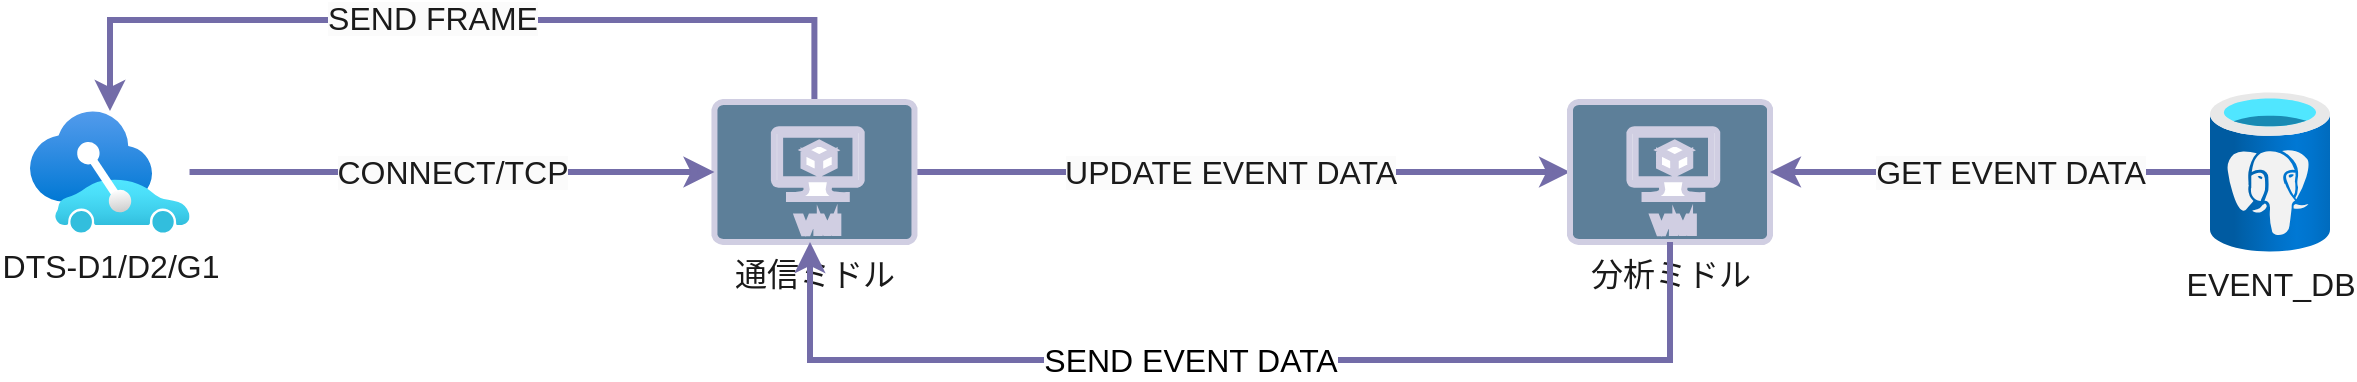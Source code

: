 <mxfile version="24.7.16" pages="2">
  <diagram name="V3-TTI" id="n_-BP2Z6rM-4rdSZ633D">
    <mxGraphModel dx="1386" dy="781" grid="1" gridSize="10" guides="1" tooltips="1" connect="1" arrows="1" fold="1" page="1" pageScale="1" pageWidth="827" pageHeight="1169" math="0" shadow="0">
      <root>
        <mxCell id="0" />
        <mxCell id="1" parent="0" />
        <mxCell id="bnF_GTkMxTmzhYA7cZSp-13" style="edgeStyle=orthogonalEdgeStyle;rounded=0;orthogonalLoop=1;jettySize=auto;html=1;startArrow=none;startFill=0;endArrow=classic;endFill=1;strokeWidth=3;strokeColor=#736CA8;labelBackgroundColor=none;fontColor=default;" edge="1" parent="1" source="bnF_GTkMxTmzhYA7cZSp-1" target="bnF_GTkMxTmzhYA7cZSp-2">
          <mxGeometry relative="1" as="geometry" />
        </mxCell>
        <mxCell id="inXvCIzL4LLcdNhoUwx0-1" value="&lt;span style=&quot;color: rgb(26, 26, 26); background-color: rgb(251, 251, 251);&quot;&gt;UPDATE EVENT DATA&lt;/span&gt;" style="edgeLabel;html=1;align=center;verticalAlign=middle;resizable=0;points=[];fontSize=16;" vertex="1" connectable="0" parent="bnF_GTkMxTmzhYA7cZSp-13">
          <mxGeometry x="-0.019" y="2" relative="1" as="geometry">
            <mxPoint x="-3" y="2" as="offset" />
          </mxGeometry>
        </mxCell>
        <mxCell id="bnF_GTkMxTmzhYA7cZSp-16" value="" style="edgeStyle=orthogonalEdgeStyle;rounded=0;orthogonalLoop=1;jettySize=auto;strokeWidth=3;strokeColor=#736CA8;labelBackgroundColor=none;fontColor=default;movable=1;resizable=1;rotatable=1;deletable=1;editable=1;locked=0;connectable=1;html=1;jumpStyle=none;jumpSize=3;flowAnimation=0;shadow=0;" edge="1" parent="1" source="bnF_GTkMxTmzhYA7cZSp-1" target="bnF_GTkMxTmzhYA7cZSp-10">
          <mxGeometry relative="1" as="geometry">
            <Array as="points">
              <mxPoint x="442" y="250" />
              <mxPoint x="90" y="250" />
            </Array>
          </mxGeometry>
        </mxCell>
        <mxCell id="inXvCIzL4LLcdNhoUwx0-7" value="&lt;span style=&quot;color: rgb(26, 26, 26); font-size: 16px; background-color: rgb(251, 251, 251);&quot;&gt;SEND FRAME&lt;/span&gt;" style="edgeLabel;html=1;align=center;verticalAlign=middle;resizable=0;points=[];" vertex="1" connectable="0" parent="bnF_GTkMxTmzhYA7cZSp-16">
          <mxGeometry x="0.059" y="-1" relative="1" as="geometry">
            <mxPoint as="offset" />
          </mxGeometry>
        </mxCell>
        <mxCell id="bnF_GTkMxTmzhYA7cZSp-1" value="通信ミドル" style="verticalLabelPosition=bottom;html=1;verticalAlign=top;align=center;strokeColor=#D0CEE2;fillColor=#5D7F99;shape=mxgraph.azure.virtual_machine;fontSize=16;strokeWidth=3;labelBackgroundColor=none;fontColor=#1A1A1A;rounded=0;" vertex="1" parent="1">
          <mxGeometry x="392.23" y="291" width="100" height="70" as="geometry" />
        </mxCell>
        <mxCell id="bnF_GTkMxTmzhYA7cZSp-2" value="分析ミドル" style="verticalLabelPosition=bottom;html=1;verticalAlign=top;align=center;strokeColor=#D0CEE2;fillColor=#5D7F99;shape=mxgraph.azure.virtual_machine;fontSize=16;strokeWidth=3;labelBackgroundColor=none;fontColor=#1A1A1A;rounded=0;" vertex="1" parent="1">
          <mxGeometry x="820" y="291" width="100" height="70" as="geometry" />
        </mxCell>
        <mxCell id="bnF_GTkMxTmzhYA7cZSp-9" style="edgeStyle=orthogonalEdgeStyle;rounded=0;orthogonalLoop=1;jettySize=auto;html=1;strokeWidth=3;strokeColor=#736CA8;labelBackgroundColor=none;fontColor=default;" edge="1" parent="1" source="bnF_GTkMxTmzhYA7cZSp-8" target="bnF_GTkMxTmzhYA7cZSp-2">
          <mxGeometry relative="1" as="geometry" />
        </mxCell>
        <mxCell id="inXvCIzL4LLcdNhoUwx0-5" value="&lt;span style=&quot;color: rgb(26, 26, 26); font-size: 16px; background-color: rgb(251, 251, 251);&quot;&gt;GET EVENT DATA&lt;/span&gt;" style="edgeLabel;html=1;align=center;verticalAlign=middle;resizable=0;points=[];" vertex="1" connectable="0" parent="bnF_GTkMxTmzhYA7cZSp-9">
          <mxGeometry y="-2" relative="1" as="geometry">
            <mxPoint x="10" y="2" as="offset" />
          </mxGeometry>
        </mxCell>
        <mxCell id="bnF_GTkMxTmzhYA7cZSp-8" value="EVENT_DB" style="image;aspect=fixed;html=1;points=[];align=center;fontSize=16;image=img/lib/azure2/databases/Azure_Database_PostgreSQL_Server.svg;strokeWidth=3;fillColor=#5D7F99;strokeColor=#D0CEE2;labelBackgroundColor=none;fontColor=#1A1A1A;rounded=0;" vertex="1" parent="1">
          <mxGeometry x="1140" y="286" width="60" height="80" as="geometry" />
        </mxCell>
        <mxCell id="bnF_GTkMxTmzhYA7cZSp-10" value="DTS-D1/D2/G1" style="image;aspect=fixed;html=1;points=[];align=center;fontSize=16;image=img/lib/azure2/other/Connected_Vehicle_Platform.svg;strokeWidth=3;fillColor=#5D7F99;strokeColor=#D0CEE2;labelBackgroundColor=none;fontColor=#1A1A1A;rounded=0;" vertex="1" parent="1">
          <mxGeometry x="50" y="295.5" width="79.77" height="61" as="geometry" />
        </mxCell>
        <mxCell id="bnF_GTkMxTmzhYA7cZSp-12" style="edgeStyle=orthogonalEdgeStyle;rounded=0;orthogonalLoop=1;jettySize=auto;html=1;entryX=0;entryY=0.5;entryDx=0;entryDy=0;entryPerimeter=0;strokeWidth=3;strokeColor=#736CA8;labelBackgroundColor=none;fontColor=default;" edge="1" parent="1" source="bnF_GTkMxTmzhYA7cZSp-10" target="bnF_GTkMxTmzhYA7cZSp-1">
          <mxGeometry relative="1" as="geometry" />
        </mxCell>
        <mxCell id="inXvCIzL4LLcdNhoUwx0-8" value="&lt;span style=&quot;color: rgb(26, 26, 26); font-size: 16px; background-color: rgb(251, 251, 251);&quot;&gt;CONNECT/TCP&lt;/span&gt;" style="edgeLabel;html=1;align=center;verticalAlign=middle;resizable=0;points=[];" vertex="1" connectable="0" parent="bnF_GTkMxTmzhYA7cZSp-12">
          <mxGeometry x="-0.114" relative="1" as="geometry">
            <mxPoint x="14" as="offset" />
          </mxGeometry>
        </mxCell>
        <mxCell id="3nwgfoT_hswRjVwzcz-u-1" style="edgeStyle=orthogonalEdgeStyle;rounded=0;orthogonalLoop=1;jettySize=auto;html=1;strokeColor=#736CA8;fontColor=default;strokeWidth=3;labelBackgroundColor=none;" edge="1" parent="1" source="bnF_GTkMxTmzhYA7cZSp-2" target="bnF_GTkMxTmzhYA7cZSp-1">
          <mxGeometry relative="1" as="geometry">
            <mxPoint x="870" y="500" as="sourcePoint" />
            <mxPoint x="442.23" y="430" as="targetPoint" />
            <Array as="points">
              <mxPoint x="870" y="420" />
              <mxPoint x="440" y="420" />
            </Array>
          </mxGeometry>
        </mxCell>
        <mxCell id="inXvCIzL4LLcdNhoUwx0-3" value="&lt;font style=&quot;font-size: 16px;&quot;&gt;SEND EVENT DATA&lt;/font&gt;" style="edgeLabel;html=1;align=center;verticalAlign=middle;resizable=0;points=[];" vertex="1" connectable="0" parent="3nwgfoT_hswRjVwzcz-u-1">
          <mxGeometry x="0.055" relative="1" as="geometry">
            <mxPoint x="-10" as="offset" />
          </mxGeometry>
        </mxCell>
      </root>
    </mxGraphModel>
  </diagram>
  <diagram id="DDAeKijsnJYqkCSE0EXT" name="V3-ISUZU">
    <mxGraphModel dx="1386" dy="781" grid="1" gridSize="10" guides="1" tooltips="1" connect="1" arrows="1" fold="1" page="1" pageScale="1" pageWidth="827" pageHeight="1169" math="0" shadow="0">
      <root>
        <mxCell id="0" />
        <mxCell id="1" parent="0" />
        <mxCell id="71qHSc86nhLidYFrZ0Hx-1" style="edgeStyle=orthogonalEdgeStyle;rounded=1;orthogonalLoop=1;jettySize=auto;html=1;startArrow=none;startFill=0;endArrow=classic;endFill=1;strokeWidth=3;strokeColor=#736CA8;labelBackgroundColor=none;fontColor=default;" edge="1" parent="1" source="71qHSc86nhLidYFrZ0Hx-3" target="71qHSc86nhLidYFrZ0Hx-4">
          <mxGeometry relative="1" as="geometry" />
        </mxCell>
        <mxCell id="t9agoga5QZjk2vCG1AxP-7" value="REQ EVENT DATA" style="edgeLabel;html=1;align=center;verticalAlign=middle;resizable=0;points=[];fontSize=16;labelBackgroundColor=none;fontColor=#1A1A1A;rounded=1;" vertex="1" connectable="0" parent="71qHSc86nhLidYFrZ0Hx-1">
          <mxGeometry x="-0.08" relative="1" as="geometry">
            <mxPoint y="-15" as="offset" />
          </mxGeometry>
        </mxCell>
        <mxCell id="71qHSc86nhLidYFrZ0Hx-3" value="通信ミドル" style="verticalLabelPosition=bottom;html=1;verticalAlign=top;align=center;strokeColor=#D0CEE2;fillColor=#5D7F99;shape=mxgraph.azure.virtual_machine;fontSize=16;strokeWidth=3;labelBackgroundColor=none;fontColor=#1A1A1A;rounded=1;" vertex="1" parent="1">
          <mxGeometry x="454" y="280" width="100" height="70" as="geometry" />
        </mxCell>
        <mxCell id="t9agoga5QZjk2vCG1AxP-9" style="edgeStyle=orthogonalEdgeStyle;rounded=1;orthogonalLoop=1;jettySize=auto;html=1;strokeColor=#736CA8;strokeWidth=3;labelBackgroundColor=none;fontColor=default;" edge="1" parent="1" source="71qHSc86nhLidYFrZ0Hx-4" target="t9agoga5QZjk2vCG1AxP-8">
          <mxGeometry relative="1" as="geometry">
            <Array as="points">
              <mxPoint x="850" y="150" />
            </Array>
          </mxGeometry>
        </mxCell>
        <mxCell id="t9agoga5QZjk2vCG1AxP-11" value="INFORM" style="edgeLabel;html=1;align=center;verticalAlign=middle;resizable=0;points=[];fontSize=16;labelBackgroundColor=none;fontColor=#1A1A1A;rounded=1;" vertex="1" connectable="0" parent="t9agoga5QZjk2vCG1AxP-9">
          <mxGeometry x="-0.003" relative="1" as="geometry">
            <mxPoint x="-67" y="-10" as="offset" />
          </mxGeometry>
        </mxCell>
        <mxCell id="71qHSc86nhLidYFrZ0Hx-4" value="分析ミドル" style="verticalLabelPosition=bottom;html=1;verticalAlign=top;align=center;strokeColor=#D0CEE2;fillColor=#5D7F99;shape=mxgraph.azure.virtual_machine;fontSize=16;strokeWidth=3;labelBackgroundColor=none;fontColor=#1A1A1A;rounded=1;" vertex="1" parent="1">
          <mxGeometry x="800" y="280" width="100" height="70" as="geometry" />
        </mxCell>
        <mxCell id="71qHSc86nhLidYFrZ0Hx-5" style="edgeStyle=orthogonalEdgeStyle;rounded=1;orthogonalLoop=1;jettySize=auto;html=1;strokeWidth=3;strokeColor=#736CA8;labelBackgroundColor=none;fontColor=default;" edge="1" parent="1" source="71qHSc86nhLidYFrZ0Hx-6" target="71qHSc86nhLidYFrZ0Hx-4">
          <mxGeometry relative="1" as="geometry" />
        </mxCell>
        <mxCell id="t9agoga5QZjk2vCG1AxP-5" value="GET EVENT DATA" style="edgeLabel;html=1;align=center;verticalAlign=middle;resizable=0;points=[];fontSize=16;labelBackgroundColor=none;fontColor=#1A1A1A;rounded=1;" vertex="1" connectable="0" parent="71qHSc86nhLidYFrZ0Hx-5">
          <mxGeometry x="-0.075" relative="1" as="geometry">
            <mxPoint y="-15" as="offset" />
          </mxGeometry>
        </mxCell>
        <mxCell id="71qHSc86nhLidYFrZ0Hx-6" value="EVENT_DB" style="image;aspect=fixed;html=1;points=[];align=center;fontSize=16;image=img/lib/azure2/databases/Azure_Database_PostgreSQL_Server.svg;strokeWidth=3;fillColor=#5D7F99;strokeColor=#D0CEE2;labelBackgroundColor=none;fontColor=#1A1A1A;rounded=1;" vertex="1" parent="1">
          <mxGeometry x="1136" y="275" width="60" height="80" as="geometry" />
        </mxCell>
        <mxCell id="71qHSc86nhLidYFrZ0Hx-7" value="ISUZU" style="image;aspect=fixed;html=1;points=[];align=center;fontSize=16;image=img/lib/azure2/other/Connected_Vehicle_Platform.svg;strokeWidth=3;fillColor=#5D7F99;strokeColor=#D0CEE2;labelBackgroundColor=none;fontColor=#1A1A1A;rounded=1;" vertex="1" parent="1">
          <mxGeometry x="170" y="284.5" width="79.77" height="61" as="geometry" />
        </mxCell>
        <mxCell id="71qHSc86nhLidYFrZ0Hx-8" style="edgeStyle=orthogonalEdgeStyle;rounded=1;orthogonalLoop=1;jettySize=auto;html=1;entryX=0;entryY=0.5;entryDx=0;entryDy=0;entryPerimeter=0;strokeWidth=3;strokeColor=#736CA8;labelBackgroundColor=none;fontColor=default;" edge="1" parent="1" source="71qHSc86nhLidYFrZ0Hx-7" target="71qHSc86nhLidYFrZ0Hx-3">
          <mxGeometry relative="1" as="geometry" />
        </mxCell>
        <mxCell id="t9agoga5QZjk2vCG1AxP-1" value="CONNECT/HTTP" style="edgeLabel;html=1;align=center;verticalAlign=middle;resizable=0;points=[];fontSize=16;labelBackgroundColor=none;fontColor=#1A1A1A;rounded=1;" vertex="1" connectable="0" parent="71qHSc86nhLidYFrZ0Hx-8">
          <mxGeometry x="-0.049" y="-2" relative="1" as="geometry">
            <mxPoint x="3" y="-17" as="offset" />
          </mxGeometry>
        </mxCell>
        <mxCell id="t9agoga5QZjk2vCG1AxP-8" value="" style="dashed=0;outlineConnect=0;html=1;align=center;labelPosition=center;verticalLabelPosition=bottom;verticalAlign=top;shape=mxgraph.webicons.sms;fillColor=#5D7F99;labelBackgroundColor=none;strokeColor=#D0CEE2;fontColor=#1A1A1A;rounded=1;" vertex="1" parent="1">
          <mxGeometry x="430" y="100" width="102.4" height="102.4" as="geometry" />
        </mxCell>
        <mxCell id="t9agoga5QZjk2vCG1AxP-10" style="edgeStyle=orthogonalEdgeStyle;rounded=1;orthogonalLoop=1;jettySize=auto;html=1;entryX=0;entryY=0.582;entryDx=0;entryDy=0;entryPerimeter=0;strokeColor=#736CA8;strokeWidth=3;labelBackgroundColor=none;fontColor=default;" edge="1" parent="1" source="t9agoga5QZjk2vCG1AxP-8" target="71qHSc86nhLidYFrZ0Hx-7">
          <mxGeometry relative="1" as="geometry">
            <Array as="points">
              <mxPoint x="110" y="151" />
              <mxPoint x="110" y="320" />
            </Array>
          </mxGeometry>
        </mxCell>
        <mxCell id="t9agoga5QZjk2vCG1AxP-12" value="INFORM" style="edgeLabel;html=1;align=center;verticalAlign=middle;resizable=0;points=[];fontSize=16;labelBackgroundColor=none;fontColor=#1A1A1A;rounded=1;" vertex="1" connectable="0" parent="t9agoga5QZjk2vCG1AxP-10">
          <mxGeometry x="-0.294" y="2" relative="1" as="geometry">
            <mxPoint x="34" y="-13" as="offset" />
          </mxGeometry>
        </mxCell>
      </root>
    </mxGraphModel>
  </diagram>
</mxfile>
